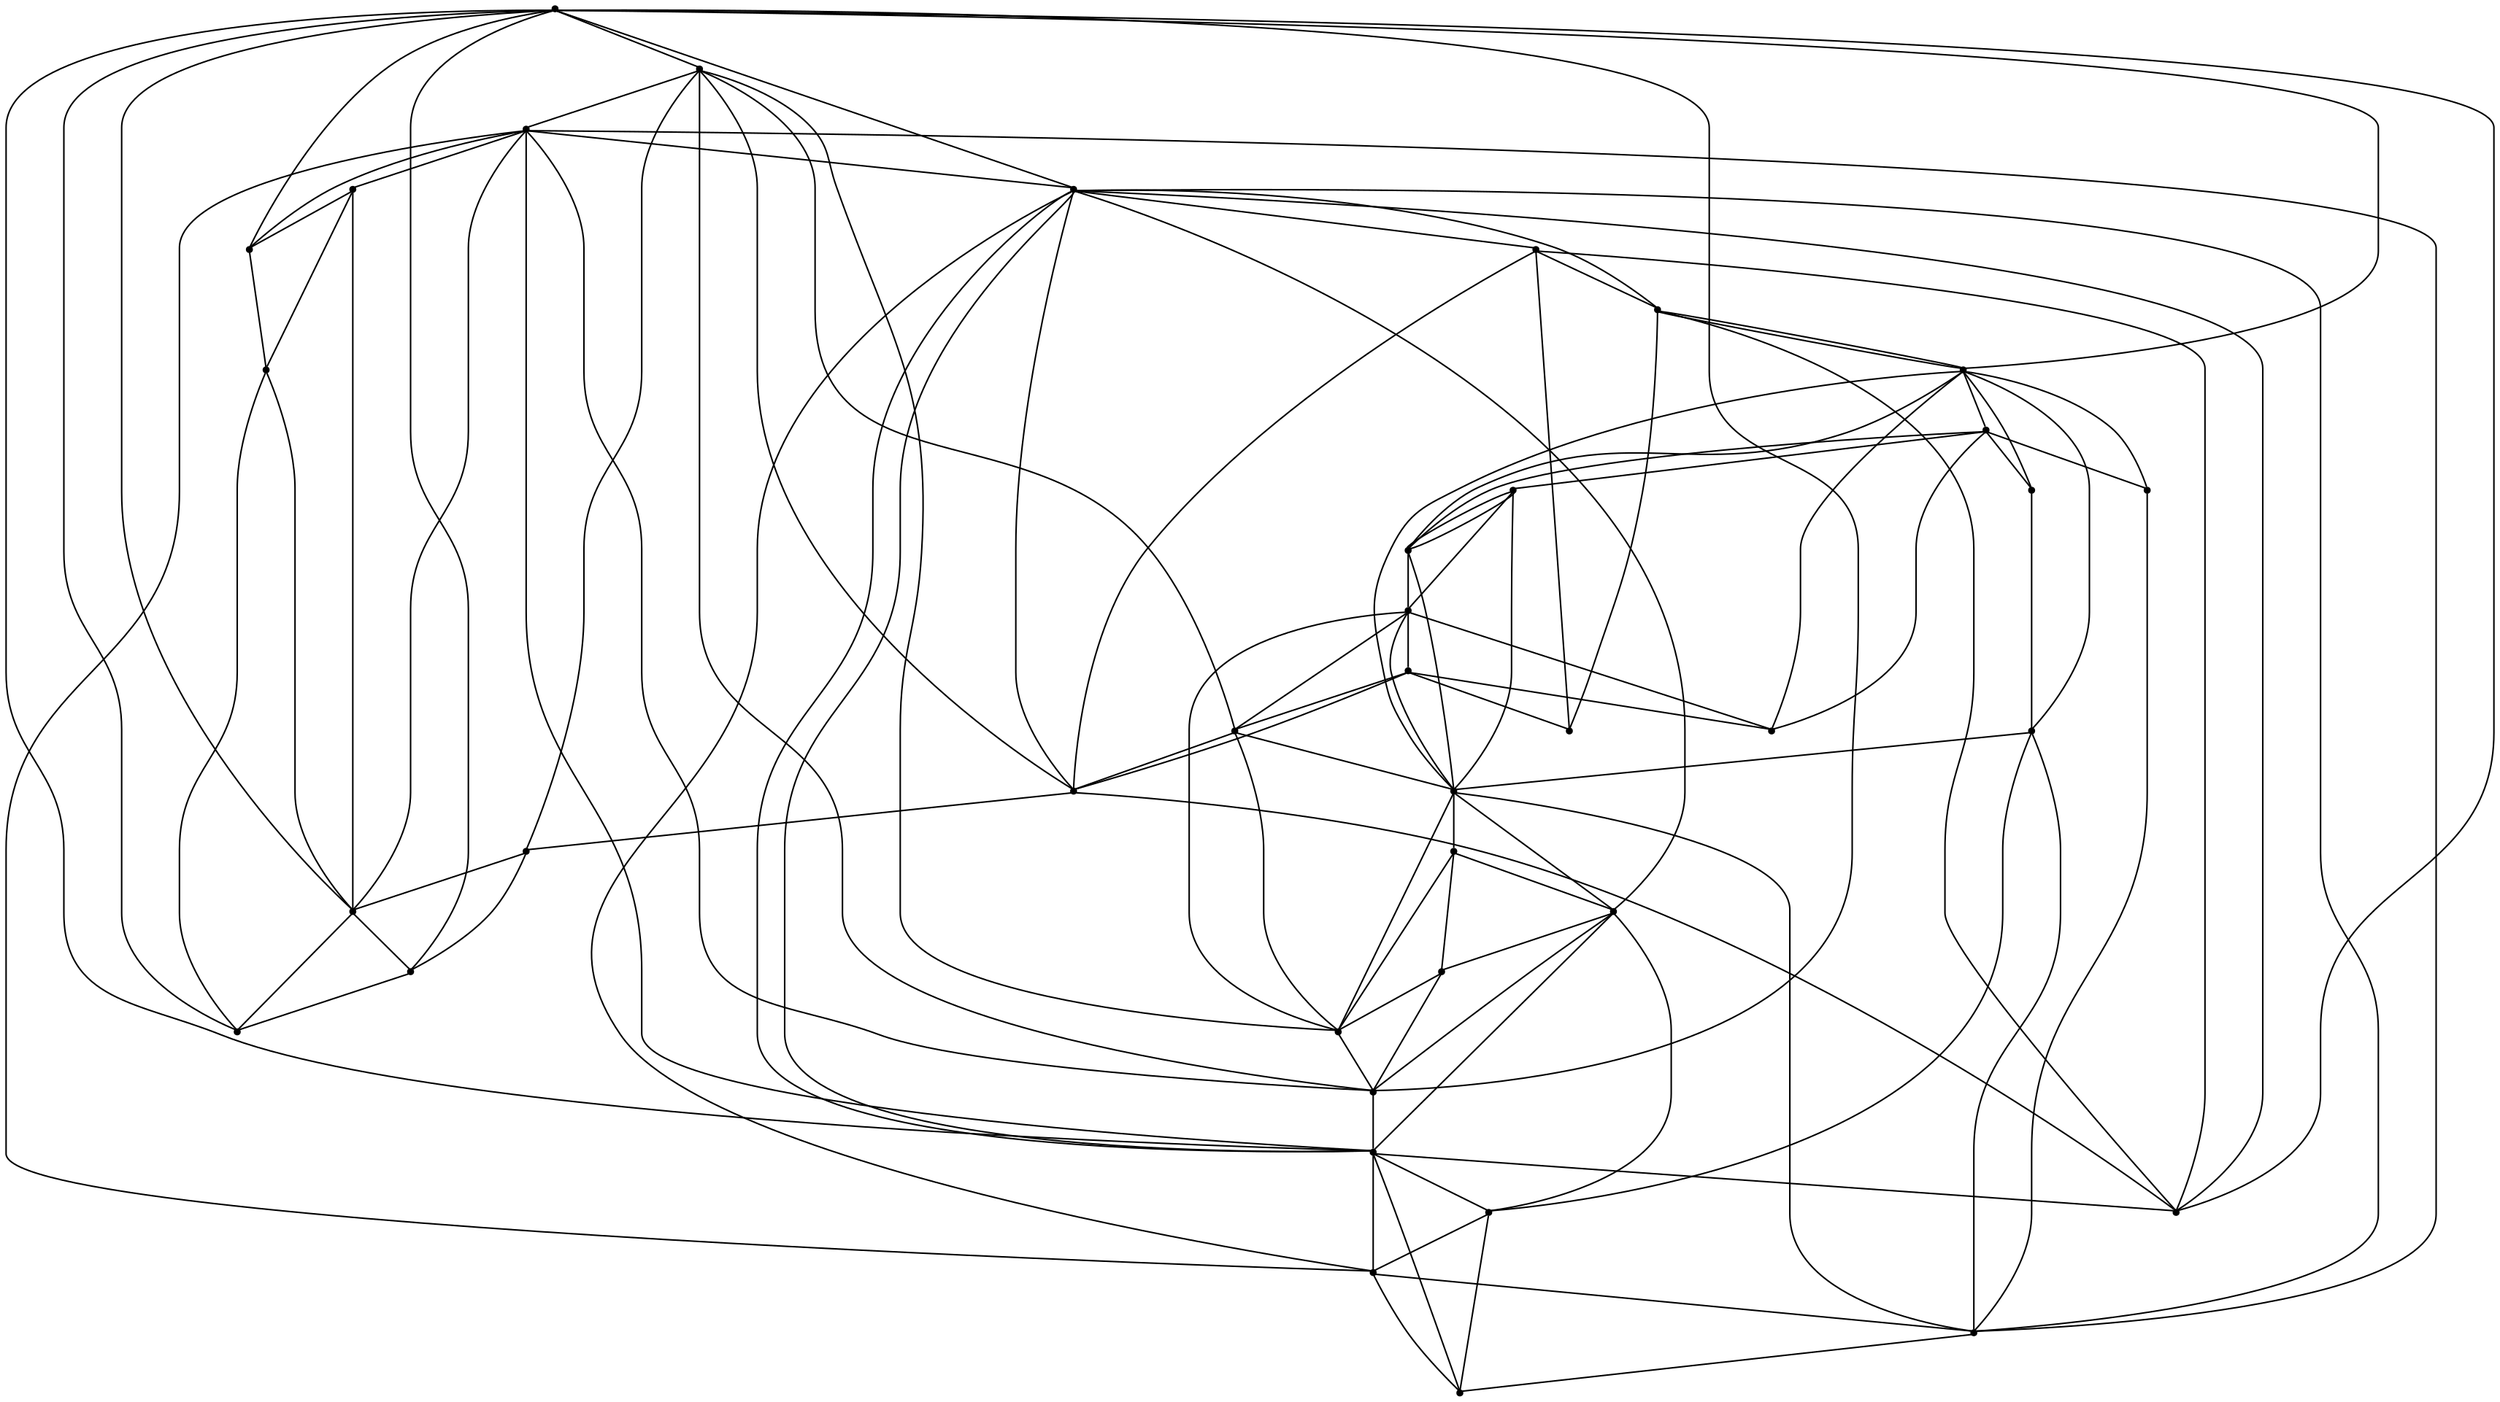 graph {
  node [shape=point,comment="{\"directed\":false,\"doi\":\"10.1007/978-3-030-35802-0_30\",\"figure\":\"6\"}"]

  v0 [pos="1351.3923716541935,811.1953609051543"]
  v1 [pos="1351.3985874220234,850.4245621353828"]
  v2 [pos="1351.399096129365,901.074810631109"]
  v3 [pos="1351.3970295057898,951.6607958697978"]
  v4 [pos="1351.3985874220234,799.7796788466447"]
  v5 [pos="1056.0661398031127,749.1862856480848"]
  v6 [pos="1300.8087233046724,901.0748106311091"]
  v7 [pos="760.7315460751047,811.1953609051543"]
  v8 [pos="1030.7673209024053,901.0690718467451"]
  v9 [pos="760.7284858825032,799.777588403033"]
  v10 [pos="507.60692414358454,766.0506732125417"]
  v11 [pos="845.1013104579645,799.7749892583142"]
  v12 [pos="625.7099029705341,811.1953609051543"]
  v13 [pos="625.7100857872351,934.7926963769505"]
  v14 [pos="760.728485882503,850.4224716917711"]
  v15 [pos="760.7290025383967,901.0722035379354"]
  v16 [pos="625.7090445268951,917.9356054939975"]
  v17 [pos="625.710610391681,749.1867625553726"]
  v18 [pos="507.6084860340942,782.9147110449876"]
  v19 [pos="735.4338081774983,749.1862379573562"]
  v20 [pos="625.7074786621095,715.4063145218204"]
  v21 [pos="625.7090445268951,799.7770638050165"]
  v22 [pos="625.7080032665554,875.7168393937952"]
  v23 [pos="625.7090445268952,850.4219470937544"]
  v24 [pos="625.709561182789,901.0716789399188"]
  v25 [pos="591.9807860051096,850.420905846176"]
  v26 [pos="560.104866039416,850.420905846176"]
  v27 [pos="507.6100479246039,749.1862459058108"]
  v28 [pos="507.6069241435845,951.6571395805909"]
  v29 [pos="570.8784370390621,901.0711463934474"]
  v30 [pos="507.61231723626054,816.6649787956738"]
  v31 [pos="507.6084860340942,799.7765392069997"]
  v32 [pos="507.60900666426414,901.0711543419022"]
  v33 [pos="473.858822061201,850.4220027329379"]
  v34 [pos="473.82548980749897,749.1841554621991"]
  v35 [pos="372.5895732572085,799.777588403033"]
  v36 [pos="473.82444854715914,901.0701130943237"]
  v37 [pos="473.82392791698925,850.4203891966141"]

  v36 -- v32 [id="-3",pos="473.82444854715914,901.0701130943237 507.60900666426414,901.0711543419022 507.60900666426414,901.0711543419022 507.60900666426414,901.0711543419022"]
  v24 -- v15 [id="-4",pos="625.709561182789,901.0716789399188 760.7290025383967,901.0722035379354 760.7290025383967,901.0722035379354 760.7290025383967,901.0722035379354"]
  v15 -- v8 [id="-5",pos="760.7290025383967,901.0722035379354 1030.7673209024053,901.0690718467451 1030.7673209024053,901.0690718467451 1030.7673209024053,901.0690718467451"]
  v8 -- v6 [id="-6",pos="1030.7673209024053,901.0690718467451 1300.8087233046724,901.0748106311091 1300.8087233046724,901.0748106311091 1300.8087233046724,901.0748106311091"]
  v6 -- v2 [id="-7",pos="1300.8087233046724,901.0748106311091 1351.399096129365,901.074810631109 1351.399096129365,901.074810631109 1351.399096129365,901.074810631109"]
  v2 -- v0 [id="-8",pos="1351.399096129365,901.074810631109 1351.3923716541935,811.1953609051543 1351.3923716541935,811.1953609051543 1351.3923716541935,811.1953609051543"]
  v32 -- v29 [id="-11",pos="507.60900666426414,901.0711543419022 570.8784370390621,901.0711463934474 570.8784370390621,901.0711463934474 570.8784370390621,901.0711463934474"]
  v29 -- v24 [id="-1018",pos="570.8784370390621,901.0711463934474 625.709561182789,901.0716789399188 625.709561182789,901.0716789399188 625.709561182789,901.0716789399188"]
  v33 -- v37 [id="-2161",pos="473.858822061201,850.4220027329379 338.86649321718915,852.1555925180878 338.86649321718915,852.1555925180878 338.86649321718915,852.1555925180878 338.86649321718915,848.6926097319212 338.86649321718915,848.6926097319212 338.86649321718915,848.6926097319212 473.82392791698925,850.4203891966141 473.82392791698925,850.4203891966141 473.82392791698925,850.4203891966141"]
  v33 -- v26 [id="-2162",pos="473.858822061201,850.4220027329379 560.104866039416,850.420905846176 560.104866039416,850.420905846176 560.104866039416,850.420905846176"]
  v23 -- v14 [id="-2163",pos="625.7090445268952,850.4219470937544 760.728485882503,850.4224716917711 760.728485882503,850.4224716917711 760.728485882503,850.4224716917711"]
  v14 -- v5 [id="-2164",pos="760.728485882503,850.4224716917711 1056.0661398031127,749.1862856480848 1056.0661398031127,749.1862856480848 1056.0661398031127,749.1862856480848"]
  v5 -- v1 [id="-2165",pos="1056.0661398031127,749.1862856480848 1351.3985874220234,850.4245621353828 1351.3985874220234,850.4245621353828 1351.3985874220234,850.4245621353828"]
  v1 -- v0 [id="-2166",pos="1351.3985874220234,850.4245621353828 1351.3923716541935,811.1953609051543 1351.3923716541935,811.1953609051543 1351.3923716541935,811.1953609051543"]
  v26 -- v25 [id="-2169",pos="560.104866039416,850.420905846176 591.9807860051096,850.420905846176 591.9807860051096,850.420905846176 591.9807860051096,850.420905846176"]
  v25 -- v23 [id="-3050",pos="591.9807860051096,850.420905846176 625.7090445268952,850.4219470937544 625.7090445268952,850.4219470937544 625.7090445268952,850.4219470937544"]
  v37 -- v26 [id="-3051",pos="473.82392791698925,850.4203891966141 560.104866039416,850.420905846176 560.104866039416,850.420905846176 560.104866039416,850.420905846176"]
  v35 -- v31 [id="-4067",pos="372.5895732572085,799.777588403033 507.6084860340942,799.7765392069997 507.6084860340942,799.7765392069997 507.6084860340942,799.7765392069997"]
  v9 -- v11 [id="-4068",pos="760.7284858825032,799.777588403033 845.1013104579645,799.7749892583142 845.1013104579645,799.7749892583142 845.1013104579645,799.7749892583142"]
  v11 -- v4 [id="-4069",pos="845.1013104579645,799.7749892583142 1351.3985874220234,799.7796788466447 1351.3985874220234,799.7796788466447 1351.3985874220234,799.7796788466447"]
  v4 -- v0 [id="-4070",pos="1351.3985874220234,799.7796788466447 1351.3923716541935,811.1953609051543 1351.3923716541935,811.1953609051543 1351.3923716541935,811.1953609051543"]
  v31 -- v21 [id="-4073",pos="507.6084860340942,799.7765392069997 625.7090445268951,799.7770638050165 625.7090445268951,799.7770638050165 625.7090445268951,799.7770638050165"]
  v21 -- v9 [id="-4828",pos="625.7090445268951,799.7770638050165 760.7284858825032,799.777588403033 760.7284858825032,799.777588403033 760.7284858825032,799.777588403033"]
  v34 -- v27 [id="-5718",pos="473.82548980749897,749.1841554621991 507.6100479246039,749.1862459058108 507.6100479246039,749.1862459058108 507.6100479246039,749.1862459058108"]
  v19 -- v5 [id="-5719",pos="735.4338081774983,749.1862379573562 1056.0661398031127,749.1862856480848 1056.0661398031127,749.1862856480848 1056.0661398031127,749.1862856480848"]
  v5 -- v0 [id="-5720",pos="1056.0661398031127,749.1862856480848 1351.3923716541935,811.1953609051543 1351.3923716541935,811.1953609051543 1351.3923716541935,811.1953609051543"]
  v27 -- v17 [id="-5723",pos="507.6100479246039,749.1862459058108 625.710610391681,749.1867625553726 625.710610391681,749.1867625553726 625.710610391681,749.1867625553726"]
  v17 -- v19 [id="-6352",pos="625.710610391681,749.1867625553726 735.4338081774983,749.1862379573562 735.4338081774983,749.1862379573562 735.4338081774983,749.1862379573562"]
  v35 -- v30 [id="-7117",pos="372.5895732572085,799.777588403033 507.61231723626054,816.6649787956738 507.61231723626054,816.6649787956738 507.61231723626054,816.6649787956738"]
  v30 -- v20 [id="-7118",pos="507.61231723626054,816.6649787956738 505.66806957093826,646.1669988943154 505.66806957093826,646.1669988943154 505.66806957093826,646.1669988943154 505.7180818614577,645.9918785382172 505.7180818614577,645.9918785382172 505.7180818614577,645.9918785382172 507.61005984743224,647.892195111199 507.61005984743224,647.892195111199 507.61005984743224,647.892195111199 509.50200603919797,645.9918785382172 509.50200603919797,645.9918785382172 509.50200603919797,645.9918785382172 509.51869799884366,646.0085384994727 509.51869799884366,646.0085384994727 509.51869799884366,646.0085384994727 507.61838993015067,647.9005250918267 507.61838993015067,647.9005250918267 507.61838993015067,647.9005250918267 509.5145011632756,649.7883149000477 509.5145011632756,649.7883149000477 509.5145011632756,649.7883149000477 509.5061710805572,649.8007780771702 509.5061710805572,649.8007780771702 509.5061710805572,649.8007780771702 507.61005984743224,647.9005250918267 507.61005984743224,647.9005250918267 507.61005984743224,647.9005250918267 505.70975177873925,649.7966448806756 505.70975177873925,649.7966448806756 505.70975177873925,649.7966448806756 625.7074786621095,715.4063145218204 625.7074786621095,715.4063145218204 625.7074786621095,715.4063145218204"]
  v35 -- v36 [id="-7143",pos="372.5895732572085,799.777588403033 473.82444854715914,901.0701130943237 473.82444854715914,901.0701130943237 473.82444854715914,901.0701130943237"]
  v30 -- v5 [id="-7155",pos="507.61231723626054,816.6649787956738 509.710385283994,983.9124857983312 509.710385283994,983.9124857983312 509.710385283994,983.9124857983312 505.5097026166616,986.9671087708224 505.5097026166616,986.9671087708224 505.5097026166616,986.9671087708224 505.70558673738003,987.3378882902153 505.70558673738003,987.3378882902153 505.70558673738003,987.3378882902153 507.605894806073,985.4417685013666 507.605894806073,985.4417685013666 507.605894806073,985.4417685013666 509.5061710805572,983.5415155160232 509.5061710805572,983.5415155160232 509.5061710805572,983.5415155160232 509.5145011632756,983.549845496651 509.5145011632756,983.549845496651 509.5145011632756,983.549845496651 507.61422488879145,985.4417685013666 507.61422488879145,985.4417685013666 507.61422488879145,985.4417685013666 507.61005984743224,988.1296815633212 507.61005984743224,988.1296815633212 507.61005984743224,988.1296815633212 1056.0661398031127,749.1862856480848 1056.0661398031127,749.1862856480848 1056.0661398031127,749.1862856480848"]
  v30 -- v36 [id="-7196",pos="507.61231723626054,816.6649787956738 473.82444854715914,901.0701130943237 473.82444854715914,901.0701130943237 473.82444854715914,901.0701130943237"]
  v36 -- v37 [id="-7215",pos="473.82444854715914,901.0701130943237 473.82392791698925,850.4203891966141 473.82392791698925,850.4203891966141 473.82392791698925,850.4203891966141"]
  v37 -- v31 [id="-7216",pos="473.82392791698925,850.4203891966141 507.6084860340942,799.7765392069997 507.6084860340942,799.7765392069997 507.6084860340942,799.7765392069997"]
  v37 -- v33 [id="-7226",pos="473.82392791698925,850.4203891966141 473.858822061201,850.4220027329379 473.858822061201,850.4220027329379 473.858822061201,850.4220027329379"]
  v34 -- v35 [id="-7308",pos="473.82548980749897,749.1841554621991 372.5895732572085,799.777588403033 372.5895732572085,799.777588403033 372.5895732572085,799.777588403033"]
  v34 -- v10 [id="-7309",pos="473.82548980749897,749.1841554621991 507.60692414358454,766.0506732125417 507.60692414358454,766.0506732125417 507.60692414358454,766.0506732125417"]
  v34 -- v18 [id="-7310",pos="473.82548980749897,749.1841554621991 507.6084860340942,782.9147110449876 507.6084860340942,782.9147110449876 507.6084860340942,782.9147110449876"]
  v36 -- v28 [id="-7312",pos="473.82444854715914,901.0701130943237 507.6069241435845,951.6571395805909 507.6069241435845,951.6571395805909 507.6069241435845,951.6571395805909"]
  v33 -- v36 [id="-7338",pos="473.858822061201,850.4220027329379 473.82444854715914,901.0701130943237 473.82444854715914,901.0701130943237 473.82444854715914,901.0701130943237"]
  v18 -- v31 [id="-7344",pos="507.6084860340942,782.9147110449876 507.6084860340942,799.7765392069997 507.6084860340942,799.7765392069997 507.6084860340942,799.7765392069997"]
  v31 -- v34 [id="-7375",pos="507.6084860340942,799.7765392069997 473.82548980749897,749.1841554621991 473.82548980749897,749.1841554621991 473.82548980749897,749.1841554621991"]
  v18 -- v10 [id="-7397",pos="507.6084860340942,782.9147110449876 507.60692414358454,766.0506732125417 507.60692414358454,766.0506732125417 507.60692414358454,766.0506732125417"]
  v10 -- v17 [id="-7398",pos="507.60692414358454,766.0506732125417 625.710610391681,749.1867625553726 625.710610391681,749.1867625553726 625.710610391681,749.1867625553726"]
  v28 -- v30 [id="-7401",pos="507.6069241435845,951.6571395805909 507.61231723626054,816.6649787956738 507.61231723626054,816.6649787956738 507.61231723626054,816.6649787956738"]
  v12 -- v7 [id="-7463",pos="625.7099029705341,811.1953609051543 507.2015678521409,982.8747355399721 507.2015678521409,982.8747355399721 507.2015678521409,982.8747355399721 508.02255791303855,988.0088014627611 508.02255791303855,988.0088014627611 508.02255791303855,988.0088014627611 760.7315460751047,811.1953609051543 760.7315460751047,811.1953609051543 760.7315460751047,811.1953609051543"]
  v12 -- v8 [id="-7464",pos="625.7099029705341,811.1953609051543 1030.7673209024053,901.0690718467451 1030.7673209024053,901.0690718467451 1030.7673209024053,901.0690718467451"]
  v28 -- v13 [id="-7472",pos="507.6069241435845,951.6571395805909 625.7100857872351,934.7926963769505 625.7100857872351,934.7926963769505 625.7100857872351,934.7926963769505"]
  v5 -- v3 [id="-7475",pos="1056.0661398031127,749.1862856480848 1351.3970295057898,951.6607958697978 1351.3970295057898,951.6607958697978 1351.3970295057898,951.6607958697978"]
  v10 -- v19 [id="-7476",pos="507.60692414358454,766.0506732125417 735.4338081774983,749.1862379573562 735.4338081774983,749.1862379573562 735.4338081774983,749.1862379573562"]
  v19 -- v7 [id="-7477",pos="735.4338081774983,749.1862379573562 760.7315460751047,811.1953609051543 760.7315460751047,811.1953609051543 760.7315460751047,811.1953609051543"]
  v32 -- v30 [id="-7489",pos="507.60900666426414,901.0711543419022 507.61231723626054,816.6649787956738 507.61231723626054,816.6649787956738 507.61231723626054,816.6649787956738"]
  v33 -- v31 [id="-7634",pos="473.858822061201,850.4220027329379 507.6084860340942,799.7765392069997 507.6084860340942,799.7765392069997 507.6084860340942,799.7765392069997"]
  v30 -- v26 [id="-7669",pos="507.61231723626054,816.6649787956738 560.104866039416,850.420905846176 560.104866039416,850.420905846176 560.104866039416,850.420905846176"]
  v18 -- v9 [id="-7671",pos="507.6084860340942,782.9147110449876 760.7284858825032,799.777588403033 760.7284858825032,799.777588403033 760.7284858825032,799.777588403033"]
  v10 -- v7 [id="-7672",pos="507.60692414358454,766.0506732125417 760.7315460751047,811.1953609051543 760.7315460751047,811.1953609051543 760.7315460751047,811.1953609051543"]
  v7 -- v5 [id="-7673",pos="760.7315460751047,811.1953609051543 1056.0661398031127,749.1862856480848 1056.0661398031127,749.1862856480848 1056.0661398031127,749.1862856480848"]
  v5 -- v4 [id="-7674",pos="1056.0661398031127,749.1862856480848 1351.3985874220234,799.7796788466447 1351.3985874220234,799.7796788466447 1351.3985874220234,799.7796788466447"]
  v10 -- v11 [id="-7680",pos="507.60692414358454,766.0506732125417 845.1013104579645,799.7749892583142 845.1013104579645,799.7749892583142 845.1013104579645,799.7749892583142"]
  v11 -- v1 [id="-7681",pos="845.1013104579645,799.7749892583142 1351.3985874220234,850.4245621353828 1351.3985874220234,850.4245621353828 1351.3985874220234,850.4245621353828"]
  v12 -- v19 [id="-7682",pos="625.7099029705341,811.1953609051543 507.92259692041745,645.312698972682 507.92259692041745,645.312698972682 507.92259692041745,645.312698972682 506.3222990064231,650.1550883982227 506.3222990064231,650.1550883982227 506.3222990064231,650.1550883982227 735.4338081774983,749.1862379573562 735.4338081774983,749.1862379573562 735.4338081774983,749.1862379573562"]
  v12 -- v5 [id="-7684",pos="625.7099029705341,811.1953609051543 1056.0661398031127,749.1862856480848 1056.0661398031127,749.1862856480848 1056.0661398031127,749.1862856480848"]
  v8 -- v1 [id="-7685",pos="1030.7673209024053,901.0690718467451 1351.3985874220234,850.4245621353828 1351.3985874220234,850.4245621353828 1351.3985874220234,850.4245621353828"]
  v31 -- v26 [id="-7687",pos="507.6084860340942,799.7765392069997 560.104866039416,850.420905846176 560.104866039416,850.420905846176 560.104866039416,850.420905846176"]
  v7 -- v12 [id="-7689",pos="760.7315460751047,811.1953609051543 508.57269310875193,645.4834953693703 508.57269310875193,645.4834953693703 508.57269310875193,645.4834953693703 506.6432297505445,650.3134216177884 506.6432297505445,650.3134216177884 506.6432297505445,650.3134216177884 625.7099029705341,811.1953609051543 625.7099029705341,811.1953609051543 625.7099029705341,811.1953609051543"]
  v20 -- v30 [id="-7691",pos="625.7074786621095,715.4063145218204 508.8977253058148,645.6418921765744 508.8977253058148,645.6418921765744 508.8977253058148,645.6418921765744 507.61005984743224,647.892195111199 507.61005984743224,647.892195111199 507.61005984743224,647.892195111199 505.7180818614577,645.9918785382172 505.7180818614577,645.9918785382172 505.7180818614577,645.9918785382172 504.9096187188465,645.2042820492443 504.9096187188465,645.2042820492443 504.9096187188465,645.2042820492443 507.61005984743224,647.892195111199 507.61005984743224,647.892195111199 507.61005984743224,647.892195111199 504.92211384292415,647.9005250918267 504.92211384292415,647.9005250918267 504.92211384292415,647.9005250918267 507.3641634361945,648.1505516859363 507.3641634361945,648.1505516859363 507.3641634361945,648.1505516859363 507.37669035448096,648.1588816665642 507.37669035448096,648.1588816665642 507.37669035448096,648.1588816665642 507.61005984743224,648.2463782569748 507.61005984743224,648.2463782569748 507.61005984743224,648.2463782569748 507.8600895058204,648.1422217053087 507.8600895058204,648.1422217053087 507.8600895058204,648.1422217053087 507.9601140868592,647.9005250918267 507.9601140868592,647.9005250918267 507.9601140868592,647.9005250918267 507.85592446446117,647.6504984977171 507.85592446446117,647.6504984977171 507.85592446446117,647.6504984977171 509.08111430245555,646.4252918814143 509.08111430245555,646.4252918814143 509.08111430245555,646.4252918814143 512.4483117848126,643.053938882153 512.4483117848126,643.053938882153 512.4483117848126,643.053938882153 510.30630414044987,645.2042820492443 510.30630414044987,645.2042820492443 510.30630414044987,645.2042820492443 512.4524768261718,643.058135666286 512.4524768261718,643.058135666286 512.4524768261718,643.058135666286 510.30630414044987,645.2042820492443 510.30630414044987,645.2042820492443 510.30630414044987,645.2042820492443 507.61005984743224,647.5504751425458 507.61005984743224,647.5504751425458 507.61005984743224,647.5504751425458 507.35999839483526,647.6504984977171 507.35999839483526,647.6504984977171 507.35999839483526,647.6504984977171 507.35999839483526,647.6504984977171 507.35999839483526,647.6504984977171 507.35999839483526,647.6504984977171 507.2641706493645,647.9005250918267 507.2641706493645,647.9005250918267 507.2641706493645,647.9005250918267 507.37669035448096,648.1588816665642 507.37669035448096,648.1588816665642 507.37669035448096,648.1588816665642 505.70975177873925,649.8007780771702 505.70975177873925,649.8007780771702 505.70975177873925,649.8007780771702 504.9054536774873,650.5883745661429 504.9054536774873,650.5883745661429 504.9054536774873,650.5883745661429 504.9054536774873,650.5883745661429 504.9054536774873,650.5883745661429 504.9054536774873,650.5883745661429 507.61005984743224,647.9005250918267 507.61005984743224,647.9005250918267 507.61005984743224,647.9005250918267 509.5061710805572,649.8007780771702 509.5061710805572,649.8007780771702 509.5061710805572,649.8007780771702 507.61231723626054,816.6649787956738 507.61231723626054,816.6649787956738 507.61231723626054,816.6649787956738"]
  v30 -- v33 [id="-7712",pos="507.61231723626054,816.6649787956738 473.858822061201,850.4220027329379 473.858822061201,850.4220027329379 473.858822061201,850.4220027329379"]
  v18 -- v26 [id="-7742",pos="507.6084860340942,782.9147110449876 560.104866039416,850.420905846176 560.104866039416,850.420905846176 560.104866039416,850.420905846176"]
  v26 -- v13 [id="-7743",pos="560.104866039416,850.420905846176 625.7100857872351,934.7926963769505 625.7100857872351,934.7926963769505 625.7100857872351,934.7926963769505"]
  v18 -- v21 [id="-7749",pos="507.6084860340942,782.9147110449876 625.7090445268951,799.7770638050165 625.7090445268951,799.7770638050165 625.7090445268951,799.7770638050165"]
  v30 -- v29 [id="-7833",pos="507.61231723626054,816.6649787956738 570.8784370390621,901.0711463934474 570.8784370390621,901.0711463934474 570.8784370390621,901.0711463934474"]
  v29 -- v13 [id="-7834",pos="570.8784370390621,901.0711463934474 625.7100857872351,934.7926963769505 625.7100857872351,934.7926963769505 625.7100857872351,934.7926963769505"]
  v26 -- v22 [id="-7862",pos="560.104866039416,850.420905846176 625.7080032665554,875.7168393937952 625.7080032665554,875.7168393937952 625.7080032665554,875.7168393937952"]
  v26 -- v21 [id="-7863",pos="560.104866039416,850.420905846176 625.7090445268951,799.7770638050165 625.7090445268951,799.7770638050165 625.7090445268951,799.7770638050165"]
  v25 -- v21 [id="-7905",pos="591.9807860051096,850.420905846176 625.7090445268951,799.7770638050165 625.7090445268951,799.7770638050165 625.7090445268951,799.7770638050165"]
  v25 -- v22 [id="-7951",pos="591.9807860051096,850.420905846176 625.7080032665554,875.7168393937952 625.7080032665554,875.7168393937952 625.7080032665554,875.7168393937952"]
  v12 -- v22 [id="-7966",pos="625.7099029705341,811.1953609051543 625.7080032665554,875.7168393937952 625.7080032665554,875.7168393937952 625.7080032665554,875.7168393937952"]
  v12 -- v24 [id="-7982",pos="625.7099029705341,811.1953609051543 625.709561182789,901.0716789399188 625.709561182789,901.0716789399188 625.709561182789,901.0716789399188"]
  v12 -- v16 [id="-7993",pos="625.7099029705341,811.1953609051543 625.7090445268951,917.9356054939975 625.7090445268951,917.9356054939975 625.7090445268951,917.9356054939975"]
  v22 -- v14 [id="-8011",pos="625.7080032665554,875.7168393937952 760.728485882503,850.4224716917711 760.728485882503,850.4224716917711 760.728485882503,850.4224716917711"]
  v13 -- v16 [id="-8046",pos="625.7100857872351,934.7926963769505 625.7090445268951,917.9356054939975 625.7090445268951,917.9356054939975 625.7090445268951,917.9356054939975"]
  v16 -- v24 [id="-8047",pos="625.7090445268951,917.9356054939975 625.709561182789,901.0716789399188 625.709561182789,901.0716789399188 625.709561182789,901.0716789399188"]
  v24 -- v22 [id="-8048",pos="625.709561182789,901.0716789399188 625.7080032665554,875.7168393937952 625.7080032665554,875.7168393937952 625.7080032665554,875.7168393937952"]
  v22 -- v23 [id="-8049",pos="625.7080032665554,875.7168393937952 625.7090445268952,850.4219470937544 625.7090445268952,850.4219470937544 625.7090445268952,850.4219470937544"]
  v23 -- v21 [id="-8050",pos="625.7090445268952,850.4219470937544 625.7090445268951,799.7770638050165 625.7090445268951,799.7770638050165 625.7090445268951,799.7770638050165"]
  v17 -- v20 [id="-8052",pos="625.710610391681,749.1867625553726 625.7074786621095,715.4063145218204 625.7074786621095,715.4063145218204 625.7074786621095,715.4063145218204"]
  v29 -- v26 [id="-8056",pos="570.8784370390621,901.0711463934474 560.104866039416,850.420905846176 560.104866039416,850.420905846176 560.104866039416,850.420905846176"]
  v13 -- v7 [id="-8112",pos="625.7100857872351,934.7926963769505 760.7315460751047,811.1953609051543 760.7315460751047,811.1953609051543 760.7315460751047,811.1953609051543"]
  v13 -- v8 [id="-8119",pos="625.7100857872351,934.7926963769505 1030.7673209024053,901.0690718467451 1030.7673209024053,901.0690718467451 1030.7673209024053,901.0690718467451"]
  v20 -- v7 [id="-8287",pos="625.7074786621095,715.4063145218204 760.7315460751047,811.1953609051543 760.7315460751047,811.1953609051543 760.7315460751047,811.1953609051543"]
  v16 -- v15 [id="-8288",pos="625.7090445268951,917.9356054939975 760.7290025383967,901.0722035379354 760.7290025383967,901.0722035379354 760.7290025383967,901.0722035379354"]
  v20 -- v27 [id="-8289",pos="625.7074786621095,715.4063145218204 507.6100479246039,749.1862459058108 507.6100479246039,749.1862459058108 507.6100479246039,749.1862459058108"]
  v20 -- v19 [id="-8293",pos="625.7074786621095,715.4063145218204 735.4338081774983,749.1862379573562 735.4338081774983,749.1862379573562 735.4338081774983,749.1862379573562"]
  v21 -- v14 [id="-8295",pos="625.7090445268951,799.7770638050165 760.728485882503,850.4224716917711 760.728485882503,850.4224716917711 760.728485882503,850.4224716917711"]
  v12 -- v15 [id="-8411",pos="625.7099029705341,811.1953609051543 760.7290025383967,901.0722035379354 760.7290025383967,901.0722035379354 760.7290025383967,901.0722035379354"]
  v15 -- v7 [id="-8412",pos="760.7290025383967,901.0722035379354 760.7315460751047,811.1953609051543 760.7315460751047,811.1953609051543 760.7315460751047,811.1953609051543"]
  v7 -- v22 [id="-8456",pos="760.7315460751047,811.1953609051543 625.7080032665554,875.7168393937952 625.7080032665554,875.7168393937952 625.7080032665554,875.7168393937952"]
  v14 -- v9 [id="-8485",pos="760.728485882503,850.4224716917711 760.7284858825032,799.777588403033 760.7284858825032,799.777588403033 760.7284858825032,799.777588403033"]
  v10 -- v9 [id="-8489",pos="507.60692414358454,766.0506732125417 760.7284858825032,799.777588403033 760.7284858825032,799.777588403033 760.7284858825032,799.777588403033"]
  v7 -- v17 [id="-8533",pos="760.7315460751047,811.1953609051543 625.710610391681,749.1867625553726 625.710610391681,749.1867625553726 625.710610391681,749.1867625553726"]
  v14 -- v8 [id="-8649",pos="760.728485882503,850.4224716917711 1030.7673209024053,901.0690718467451 1030.7673209024053,901.0690718467451 1030.7673209024053,901.0690718467451"]
  v9 -- v8 [id="-8652",pos="760.7284858825032,799.777588403033 1030.7673209024053,901.0690718467451 1030.7673209024053,901.0690718467451 1030.7673209024053,901.0690718467451"]
  v14 -- v12 [id="-8653",pos="760.728485882503,850.4224716917711 625.7099029705341,811.1953609051543 625.7099029705341,811.1953609051543 625.7099029705341,811.1953609051543"]
  v15 -- v13 [id="-8724",pos="760.7290025383967,901.0722035379354 625.7100857872351,934.7926963769505 625.7100857872351,934.7926963769505 625.7100857872351,934.7926963769505"]
  v8 -- v3 [id="-8803",pos="1030.7673209024053,901.0690718467451 1351.3970295057898,951.6607958697978 1351.3970295057898,951.6607958697978 1351.3970295057898,951.6607958697978"]
  v6 -- v1 [id="-8817",pos="1300.8087233046724,901.0748106311091 1351.3985874220234,850.4245621353828 1351.3985874220234,850.4245621353828 1351.3985874220234,850.4245621353828"]
  v6 -- v3 [id="-8859",pos="1300.8087233046724,901.0748106311091 1351.3970295057898,951.6607958697978 1351.3970295057898,951.6607958697978 1351.3970295057898,951.6607958697978"]
  v1 -- v4 [id="-8887",pos="1351.3985874220234,850.4245621353828 1351.3985874220234,799.7796788466447 1351.3985874220234,799.7796788466447 1351.3985874220234,799.7796788466447"]
  v3 -- v2 [id="-8891",pos="1351.3970295057898,951.6607958697978 1351.399096129365,901.074810631109 1351.399096129365,901.074810631109 1351.399096129365,901.074810631109"]
  v2 -- v1 [id="-8892",pos="1351.399096129365,901.074810631109 1351.3985874220234,850.4245621353828 1351.3985874220234,850.4245621353828 1351.3985874220234,850.4245621353828"]
  v5 -- v9 [id="-8936",pos="1056.0661398031127,749.1862856480848 760.7284858825032,799.777588403033 760.7284858825032,799.777588403033 760.7284858825032,799.777588403033"]
  v8 -- v7 [id="-9044",pos="1030.7673209024053,901.0690718467451 760.7315460751047,811.1953609051543 760.7315460751047,811.1953609051543 760.7315460751047,811.1953609051543"]
}